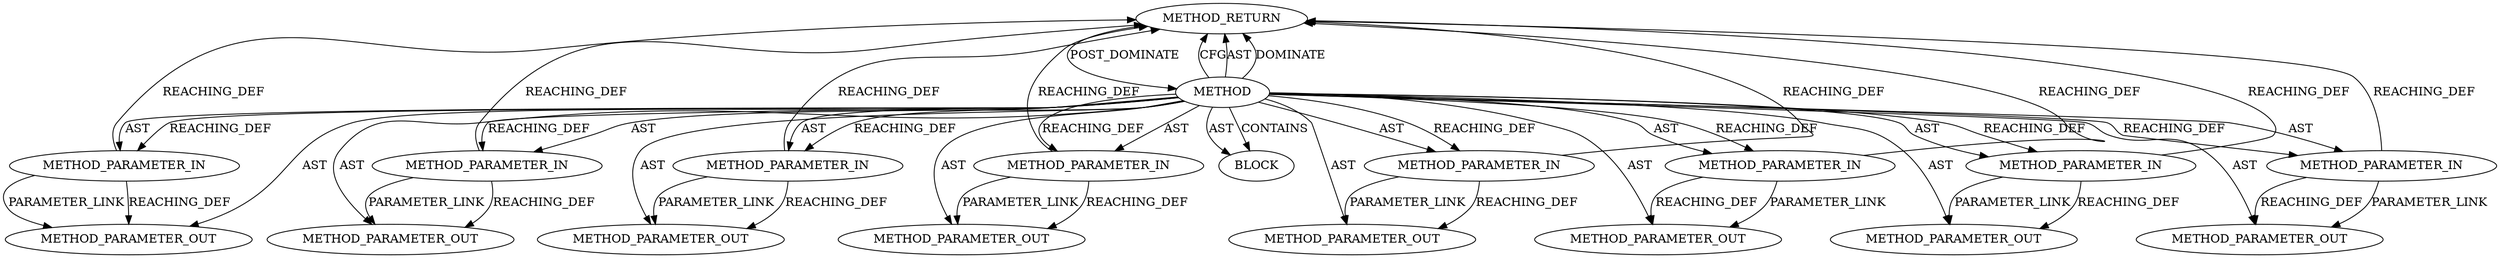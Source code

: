 digraph {
  12795 [label=METHOD_RETURN ORDER=2 CODE="RET" TYPE_FULL_NAME="ANY" EVALUATION_STRATEGY="BY_VALUE"]
  13546 [label=METHOD_PARAMETER_OUT ORDER=3 CODE="p3" IS_VARIADIC=false TYPE_FULL_NAME="ANY" EVALUATION_STRATEGY="BY_VALUE" INDEX=3 NAME="p3"]
  12790 [label=METHOD_PARAMETER_IN ORDER=5 CODE="p5" IS_VARIADIC=false TYPE_FULL_NAME="ANY" EVALUATION_STRATEGY="BY_VALUE" INDEX=5 NAME="p5"]
  12792 [label=METHOD_PARAMETER_IN ORDER=7 CODE="p7" IS_VARIADIC=false TYPE_FULL_NAME="ANY" EVALUATION_STRATEGY="BY_VALUE" INDEX=7 NAME="p7"]
  13544 [label=METHOD_PARAMETER_OUT ORDER=1 CODE="p1" IS_VARIADIC=false TYPE_FULL_NAME="ANY" EVALUATION_STRATEGY="BY_VALUE" INDEX=1 NAME="p1"]
  13547 [label=METHOD_PARAMETER_OUT ORDER=4 CODE="p4" IS_VARIADIC=false TYPE_FULL_NAME="ANY" EVALUATION_STRATEGY="BY_VALUE" INDEX=4 NAME="p4"]
  12789 [label=METHOD_PARAMETER_IN ORDER=4 CODE="p4" IS_VARIADIC=false TYPE_FULL_NAME="ANY" EVALUATION_STRATEGY="BY_VALUE" INDEX=4 NAME="p4"]
  13549 [label=METHOD_PARAMETER_OUT ORDER=6 CODE="p6" IS_VARIADIC=false TYPE_FULL_NAME="ANY" EVALUATION_STRATEGY="BY_VALUE" INDEX=6 NAME="p6"]
  13545 [label=METHOD_PARAMETER_OUT ORDER=2 CODE="p2" IS_VARIADIC=false TYPE_FULL_NAME="ANY" EVALUATION_STRATEGY="BY_VALUE" INDEX=2 NAME="p2"]
  12785 [label=METHOD AST_PARENT_TYPE="NAMESPACE_BLOCK" AST_PARENT_FULL_NAME="<global>" ORDER=0 CODE="<empty>" FULL_NAME="handle_auth_bad_method" IS_EXTERNAL=true FILENAME="<empty>" SIGNATURE="" NAME="handle_auth_bad_method"]
  12787 [label=METHOD_PARAMETER_IN ORDER=2 CODE="p2" IS_VARIADIC=false TYPE_FULL_NAME="ANY" EVALUATION_STRATEGY="BY_VALUE" INDEX=2 NAME="p2"]
  12794 [label=BLOCK ORDER=1 ARGUMENT_INDEX=1 CODE="<empty>" TYPE_FULL_NAME="ANY"]
  12786 [label=METHOD_PARAMETER_IN ORDER=1 CODE="p1" IS_VARIADIC=false TYPE_FULL_NAME="ANY" EVALUATION_STRATEGY="BY_VALUE" INDEX=1 NAME="p1"]
  12788 [label=METHOD_PARAMETER_IN ORDER=3 CODE="p3" IS_VARIADIC=false TYPE_FULL_NAME="ANY" EVALUATION_STRATEGY="BY_VALUE" INDEX=3 NAME="p3"]
  13550 [label=METHOD_PARAMETER_OUT ORDER=7 CODE="p7" IS_VARIADIC=false TYPE_FULL_NAME="ANY" EVALUATION_STRATEGY="BY_VALUE" INDEX=7 NAME="p7"]
  13551 [label=METHOD_PARAMETER_OUT ORDER=8 CODE="p8" IS_VARIADIC=false TYPE_FULL_NAME="ANY" EVALUATION_STRATEGY="BY_VALUE" INDEX=8 NAME="p8"]
  13548 [label=METHOD_PARAMETER_OUT ORDER=5 CODE="p5" IS_VARIADIC=false TYPE_FULL_NAME="ANY" EVALUATION_STRATEGY="BY_VALUE" INDEX=5 NAME="p5"]
  12791 [label=METHOD_PARAMETER_IN ORDER=6 CODE="p6" IS_VARIADIC=false TYPE_FULL_NAME="ANY" EVALUATION_STRATEGY="BY_VALUE" INDEX=6 NAME="p6"]
  12793 [label=METHOD_PARAMETER_IN ORDER=8 CODE="p8" IS_VARIADIC=false TYPE_FULL_NAME="ANY" EVALUATION_STRATEGY="BY_VALUE" INDEX=8 NAME="p8"]
  12789 -> 12795 [label=REACHING_DEF VARIABLE="p4"]
  12785 -> 13551 [label=AST ]
  12791 -> 13549 [label=REACHING_DEF VARIABLE="p6"]
  12785 -> 12788 [label=AST ]
  12793 -> 13551 [label=REACHING_DEF VARIABLE="p8"]
  12785 -> 12789 [label=REACHING_DEF VARIABLE=""]
  12785 -> 12791 [label=REACHING_DEF VARIABLE=""]
  12785 -> 12786 [label=AST ]
  12793 -> 13551 [label=PARAMETER_LINK ]
  12786 -> 12795 [label=REACHING_DEF VARIABLE="p1"]
  12795 -> 12785 [label=POST_DOMINATE ]
  12789 -> 13547 [label=REACHING_DEF VARIABLE="p4"]
  12787 -> 13545 [label=REACHING_DEF VARIABLE="p2"]
  12792 -> 12795 [label=REACHING_DEF VARIABLE="p7"]
  12785 -> 13545 [label=AST ]
  12785 -> 12793 [label=AST ]
  12785 -> 12795 [label=CFG ]
  12785 -> 13546 [label=AST ]
  12785 -> 12790 [label=AST ]
  12788 -> 12795 [label=REACHING_DEF VARIABLE="p3"]
  12785 -> 12788 [label=REACHING_DEF VARIABLE=""]
  12786 -> 13544 [label=PARAMETER_LINK ]
  12788 -> 13546 [label=REACHING_DEF VARIABLE="p3"]
  12792 -> 13550 [label=PARAMETER_LINK ]
  12788 -> 13546 [label=PARAMETER_LINK ]
  12790 -> 13548 [label=PARAMETER_LINK ]
  12785 -> 12794 [label=CONTAINS ]
  12785 -> 12787 [label=REACHING_DEF VARIABLE=""]
  12785 -> 12794 [label=AST ]
  12785 -> 12793 [label=REACHING_DEF VARIABLE=""]
  12785 -> 12787 [label=AST ]
  12785 -> 12790 [label=REACHING_DEF VARIABLE=""]
  12785 -> 12795 [label=AST ]
  12787 -> 12795 [label=REACHING_DEF VARIABLE="p2"]
  12785 -> 12795 [label=DOMINATE ]
  12785 -> 13544 [label=AST ]
  12786 -> 13544 [label=REACHING_DEF VARIABLE="p1"]
  12785 -> 13547 [label=AST ]
  12785 -> 13548 [label=AST ]
  12791 -> 13549 [label=PARAMETER_LINK ]
  12785 -> 13550 [label=AST ]
  12785 -> 13549 [label=AST ]
  12789 -> 13547 [label=PARAMETER_LINK ]
  12785 -> 12789 [label=AST ]
  12792 -> 13550 [label=REACHING_DEF VARIABLE="p7"]
  12787 -> 13545 [label=PARAMETER_LINK ]
  12785 -> 12791 [label=AST ]
  12791 -> 12795 [label=REACHING_DEF VARIABLE="p6"]
  12793 -> 12795 [label=REACHING_DEF VARIABLE="p8"]
  12785 -> 12792 [label=REACHING_DEF VARIABLE=""]
  12785 -> 12786 [label=REACHING_DEF VARIABLE=""]
  12790 -> 13548 [label=REACHING_DEF VARIABLE="p5"]
  12785 -> 12792 [label=AST ]
  12790 -> 12795 [label=REACHING_DEF VARIABLE="p5"]
}
